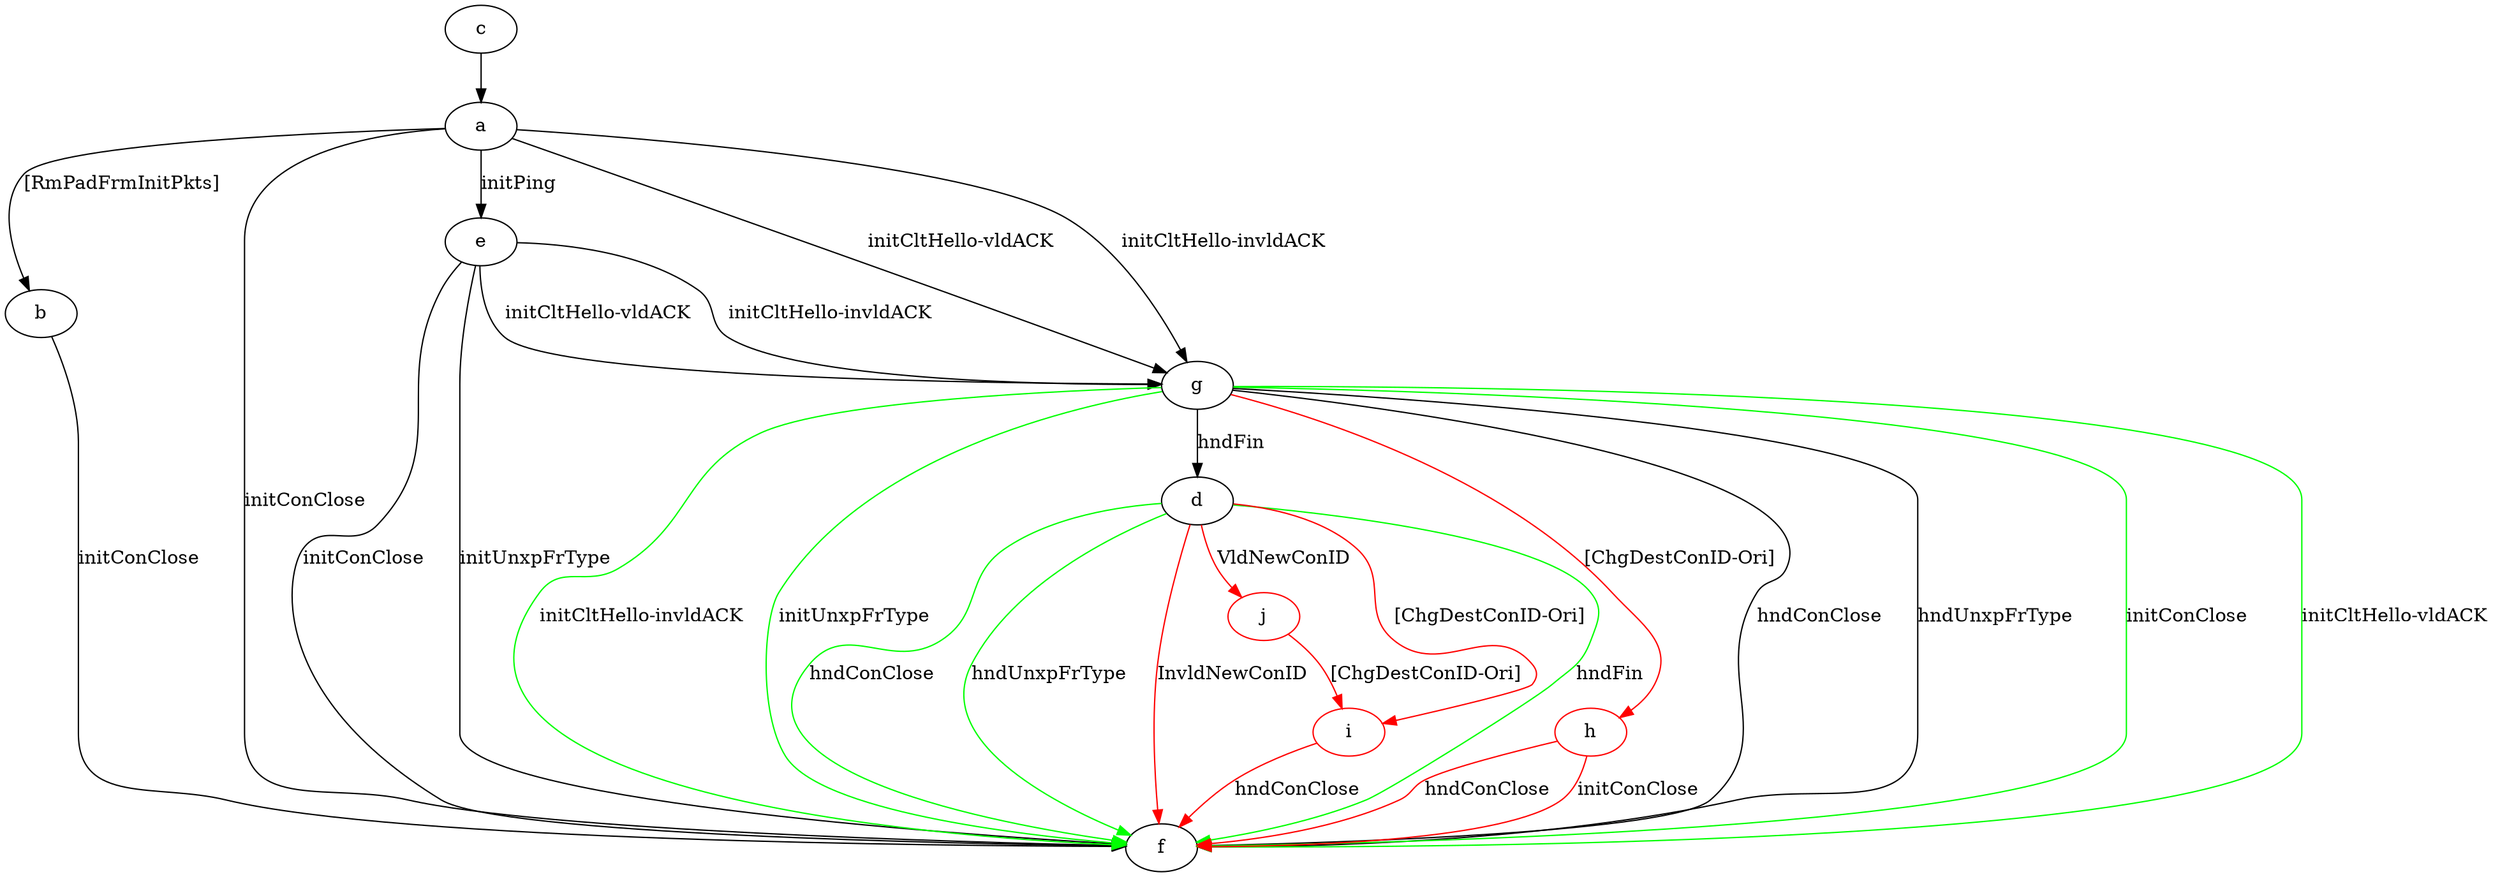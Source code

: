 digraph "" {
	a -> b	[key=0,
		label="[RmPadFrmInitPkts] "];
	a -> e	[key=0,
		label="initPing "];
	a -> f	[key=0,
		label="initConClose "];
	a -> g	[key=0,
		label="initCltHello-vldACK "];
	a -> g	[key=1,
		label="initCltHello-invldACK "];
	b -> f	[key=0,
		label="initConClose "];
	c -> a	[key=0];
	d -> f	[key=0,
		color=green,
		label="hndFin "];
	d -> f	[key=1,
		color=green,
		label="hndConClose "];
	d -> f	[key=2,
		color=green,
		label="hndUnxpFrType "];
	d -> f	[key=3,
		color=red,
		label="InvldNewConID "];
	i	[color=red];
	d -> i	[key=0,
		color=red,
		label="[ChgDestConID-Ori] "];
	j	[color=red];
	d -> j	[key=0,
		color=red,
		label="VldNewConID "];
	e -> f	[key=0,
		label="initConClose "];
	e -> f	[key=1,
		label="initUnxpFrType "];
	e -> g	[key=0,
		label="initCltHello-vldACK "];
	e -> g	[key=1,
		label="initCltHello-invldACK "];
	g -> d	[key=0,
		label="hndFin "];
	g -> f	[key=0,
		label="hndConClose "];
	g -> f	[key=1,
		label="hndUnxpFrType "];
	g -> f	[key=2,
		color=green,
		label="initConClose "];
	g -> f	[key=3,
		color=green,
		label="initCltHello-vldACK "];
	g -> f	[key=4,
		color=green,
		label="initCltHello-invldACK "];
	g -> f	[key=5,
		color=green,
		label="initUnxpFrType "];
	h	[color=red];
	g -> h	[key=0,
		color=red,
		label="[ChgDestConID-Ori] "];
	h -> f	[key=0,
		color=red,
		label="initConClose "];
	h -> f	[key=1,
		color=red,
		label="hndConClose "];
	i -> f	[key=0,
		color=red,
		label="hndConClose "];
	j -> i	[key=0,
		color=red,
		label="[ChgDestConID-Ori] "];
}
